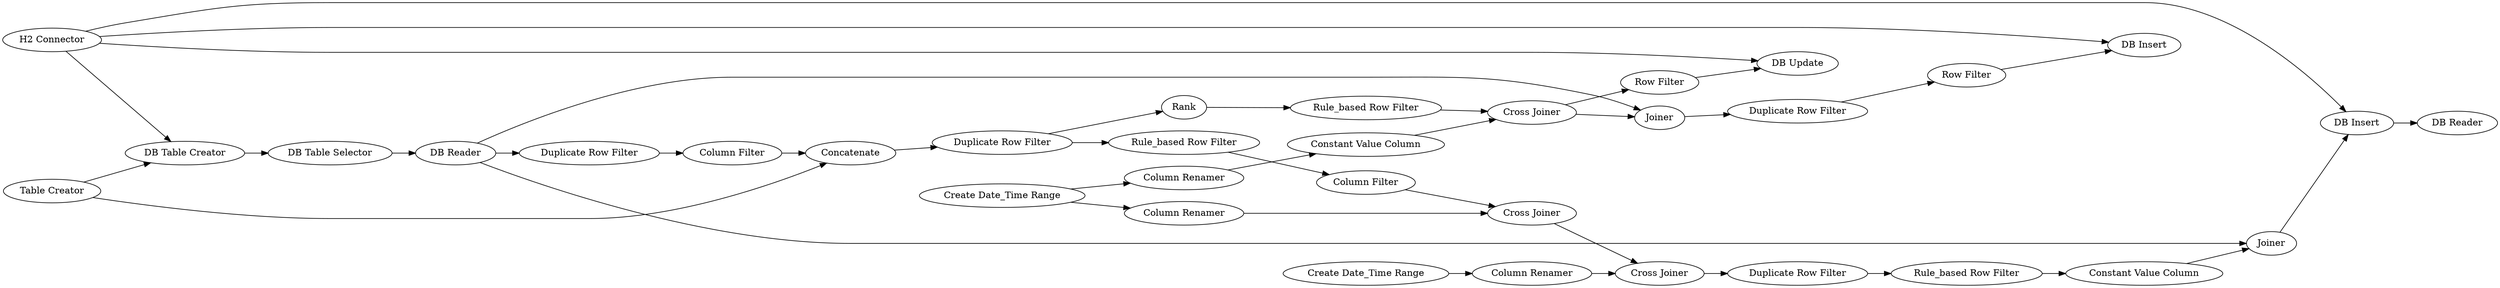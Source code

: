 digraph {
	51 -> 2148
	2175 -> 2130
	16 -> 2150
	21 -> 22
	51 -> 2143
	17 -> 2151
	2131 -> 1975
	41 -> 21
	2127 -> 2140
	2150 -> 52
	52 -> 51
	58 -> 20
	2127 -> 2129
	46 -> 2130
	2126 -> 2127
	2178 -> 2141
	2130 -> 2131
	2177 -> 2126
	2143 -> 2144
	2131 -> 42
	2127 -> 2143
	20 -> 2140
	2152 -> 21
	49 -> 51
	2140 -> 2135
	2178 -> 2133
	2178 -> 2177
	22 -> 62
	1975 -> 49
	2151 -> 22
	2129 -> 46
	2178 -> 2135
	62 -> 58
	2135 -> 2179
	2149 -> 2141
	42 -> 41
	16 -> 2152
	2175 -> 2177
	2148 -> 2133
	2144 -> 2149
	2152 [label="Column Renamer"]
	2129 [label="Duplicate Row Filter"]
	2135 [label="DB Insert"]
	21 [label="Cross Joiner"]
	58 [label="Rule_based Row Filter"]
	2149 [label="Row Filter"]
	17 [label="Create Date_Time Range"]
	49 [label="Rule_based Row Filter"]
	41 [label="Column Filter"]
	1975 [label=Rank]
	51 [label="Cross Joiner"]
	2130 [label=Concatenate]
	2140 [label=Joiner]
	2143 [label=Joiner]
	2127 [label="DB Reader"]
	2131 [label="Duplicate Row Filter"]
	16 [label="Create Date_Time Range"]
	2178 [label="H2 Connector"]
	2175 [label="Table Creator"]
	42 [label="Rule_based Row Filter"]
	2177 [label="DB Table Creator"]
	22 [label="Cross Joiner"]
	2144 [label="Duplicate Row Filter"]
	2133 [label="DB Update"]
	2151 [label="Column Renamer"]
	2148 [label="Row Filter"]
	20 [label="Constant Value Column"]
	62 [label="Duplicate Row Filter"]
	2150 [label="Column Renamer"]
	46 [label="Column Filter"]
	2179 [label="DB Reader"]
	2126 [label="DB Table Selector"]
	52 [label="Constant Value Column"]
	2141 [label="DB Insert"]
	rankdir=LR
}
